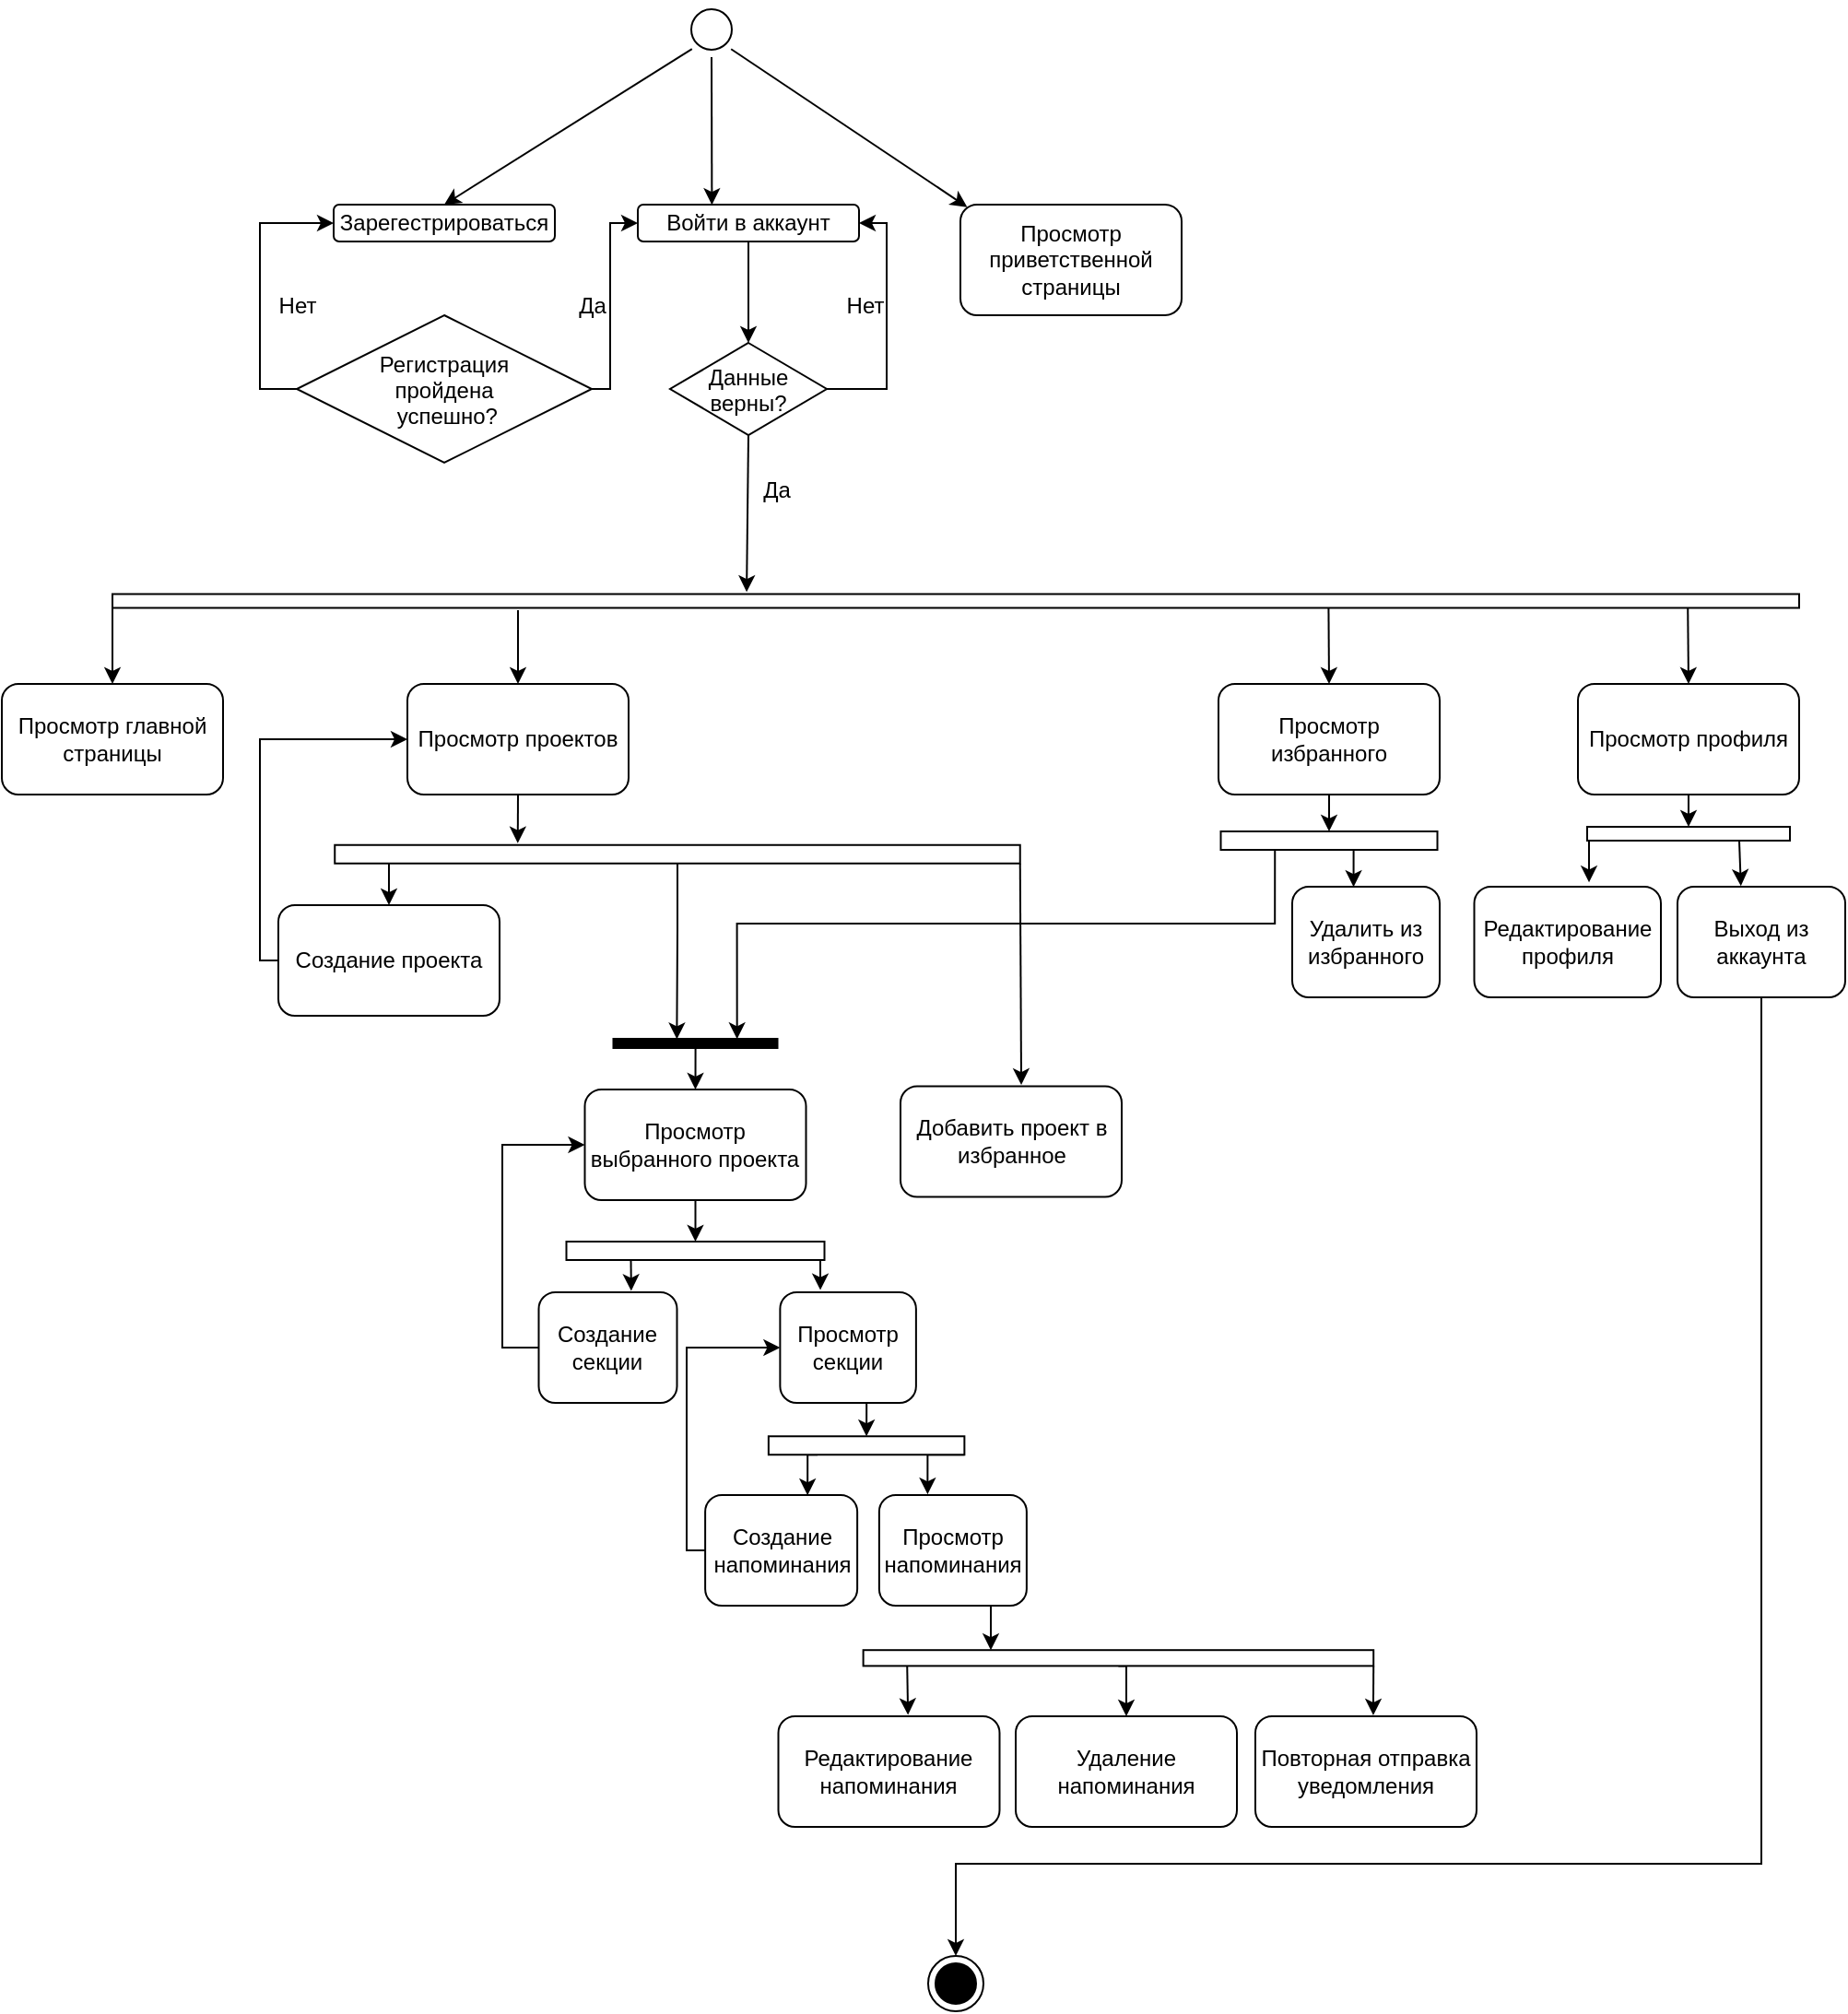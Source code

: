<mxfile version="21.3.2">
  <diagram name="Page-1" id="e7e014a7-5840-1c2e-5031-d8a46d1fe8dd">
    <mxGraphModel dx="1700" dy="994" grid="1" gridSize="10" guides="1" tooltips="1" connect="1" arrows="1" fold="1" page="1" pageScale="1" pageWidth="1169" pageHeight="826" background="none" math="0" shadow="0">
      <root>
        <mxCell id="0" />
        <mxCell id="1" parent="0" />
        <mxCell id="3fc2tc7mwUURA458JetF-53" style="rounded=0;orthogonalLoop=1;jettySize=auto;html=1;exitX=0;exitY=1;exitDx=0;exitDy=0;entryX=0.5;entryY=0;entryDx=0;entryDy=0;" edge="1" parent="1" source="3fc2tc7mwUURA458JetF-42" target="3fc2tc7mwUURA458JetF-44">
          <mxGeometry relative="1" as="geometry" />
        </mxCell>
        <mxCell id="3fc2tc7mwUURA458JetF-54" style="rounded=0;orthogonalLoop=1;jettySize=auto;html=1;exitX=0.5;exitY=1;exitDx=0;exitDy=0;entryX=0.335;entryY=0.006;entryDx=0;entryDy=0;entryPerimeter=0;" edge="1" parent="1" source="3fc2tc7mwUURA458JetF-42" target="3fc2tc7mwUURA458JetF-45">
          <mxGeometry relative="1" as="geometry" />
        </mxCell>
        <mxCell id="3fc2tc7mwUURA458JetF-55" style="rounded=0;orthogonalLoop=1;jettySize=auto;html=1;exitX=1;exitY=1;exitDx=0;exitDy=0;entryX=0.031;entryY=0.022;entryDx=0;entryDy=0;entryPerimeter=0;" edge="1" parent="1" source="3fc2tc7mwUURA458JetF-42" target="3fc2tc7mwUURA458JetF-46">
          <mxGeometry relative="1" as="geometry" />
        </mxCell>
        <mxCell id="3fc2tc7mwUURA458JetF-42" value="" style="ellipse;shape=startState;labelBackgroundColor=none;" vertex="1" parent="1">
          <mxGeometry x="510" y="50" width="30" height="30" as="geometry" />
        </mxCell>
        <mxCell id="3fc2tc7mwUURA458JetF-44" value="&lt;div&gt;Зарегестрироваться&lt;/div&gt;" style="rounded=1;whiteSpace=wrap;html=1;" vertex="1" parent="1">
          <mxGeometry x="320" y="160" width="120" height="20" as="geometry" />
        </mxCell>
        <mxCell id="3fc2tc7mwUURA458JetF-57" style="edgeStyle=orthogonalEdgeStyle;rounded=0;orthogonalLoop=1;jettySize=auto;html=1;exitX=0.5;exitY=1;exitDx=0;exitDy=0;entryX=0.5;entryY=0;entryDx=0;entryDy=0;" edge="1" parent="1" source="3fc2tc7mwUURA458JetF-45" target="3fc2tc7mwUURA458JetF-56">
          <mxGeometry relative="1" as="geometry" />
        </mxCell>
        <mxCell id="3fc2tc7mwUURA458JetF-45" value="&lt;div&gt;Войти в аккаунт&lt;/div&gt;" style="rounded=1;whiteSpace=wrap;html=1;" vertex="1" parent="1">
          <mxGeometry x="485" y="160" width="120" height="20" as="geometry" />
        </mxCell>
        <mxCell id="3fc2tc7mwUURA458JetF-46" value="&lt;div&gt;Просмотр приветственной страницы&lt;/div&gt;" style="rounded=1;whiteSpace=wrap;html=1;" vertex="1" parent="1">
          <mxGeometry x="660" y="160" width="120" height="60" as="geometry" />
        </mxCell>
        <mxCell id="3fc2tc7mwUURA458JetF-49" style="edgeStyle=orthogonalEdgeStyle;rounded=0;orthogonalLoop=1;jettySize=auto;html=1;exitX=1;exitY=0.5;exitDx=0;exitDy=0;entryX=0;entryY=0.5;entryDx=0;entryDy=0;" edge="1" parent="1" source="3fc2tc7mwUURA458JetF-47" target="3fc2tc7mwUURA458JetF-45">
          <mxGeometry relative="1" as="geometry">
            <Array as="points">
              <mxPoint x="470" y="260" />
              <mxPoint x="470" y="170" />
            </Array>
          </mxGeometry>
        </mxCell>
        <mxCell id="3fc2tc7mwUURA458JetF-50" style="edgeStyle=orthogonalEdgeStyle;rounded=0;orthogonalLoop=1;jettySize=auto;html=1;exitX=0;exitY=0.5;exitDx=0;exitDy=0;entryX=0;entryY=0.5;entryDx=0;entryDy=0;" edge="1" parent="1" source="3fc2tc7mwUURA458JetF-47" target="3fc2tc7mwUURA458JetF-44">
          <mxGeometry relative="1" as="geometry" />
        </mxCell>
        <mxCell id="3fc2tc7mwUURA458JetF-47" value="Регистрация&#xa;пройдена&#xa; успешно?" style="rhombus;labelBackgroundColor=none;" vertex="1" parent="1">
          <mxGeometry x="300" y="220" width="160" height="80" as="geometry" />
        </mxCell>
        <mxCell id="3fc2tc7mwUURA458JetF-51" value="Нет" style="text;html=1;align=center;verticalAlign=middle;resizable=0;points=[];autosize=1;strokeColor=none;fillColor=none;" vertex="1" parent="1">
          <mxGeometry x="280" y="200" width="40" height="30" as="geometry" />
        </mxCell>
        <mxCell id="3fc2tc7mwUURA458JetF-52" value="Да" style="text;html=1;align=center;verticalAlign=middle;resizable=0;points=[];autosize=1;strokeColor=none;fillColor=none;" vertex="1" parent="1">
          <mxGeometry x="440" y="200" width="40" height="30" as="geometry" />
        </mxCell>
        <mxCell id="3fc2tc7mwUURA458JetF-58" style="edgeStyle=orthogonalEdgeStyle;rounded=0;orthogonalLoop=1;jettySize=auto;html=1;exitX=1;exitY=0.5;exitDx=0;exitDy=0;entryX=1;entryY=0.5;entryDx=0;entryDy=0;" edge="1" parent="1" source="3fc2tc7mwUURA458JetF-56" target="3fc2tc7mwUURA458JetF-45">
          <mxGeometry relative="1" as="geometry">
            <Array as="points">
              <mxPoint x="620" y="260" />
              <mxPoint x="620" y="170" />
            </Array>
          </mxGeometry>
        </mxCell>
        <mxCell id="3fc2tc7mwUURA458JetF-62" style="rounded=0;orthogonalLoop=1;jettySize=auto;html=1;exitX=0.5;exitY=1;exitDx=0;exitDy=0;entryX=-0.151;entryY=0.624;entryDx=0;entryDy=0;entryPerimeter=0;" edge="1" parent="1" source="3fc2tc7mwUURA458JetF-56" target="3fc2tc7mwUURA458JetF-60">
          <mxGeometry relative="1" as="geometry" />
        </mxCell>
        <mxCell id="3fc2tc7mwUURA458JetF-56" value="Данные&#xa;верны?" style="rhombus;labelBackgroundColor=none;" vertex="1" parent="1">
          <mxGeometry x="502.5" y="235" width="85" height="50" as="geometry" />
        </mxCell>
        <mxCell id="3fc2tc7mwUURA458JetF-59" value="&lt;div&gt;Нет&lt;/div&gt;" style="text;html=1;align=center;verticalAlign=middle;resizable=0;points=[];autosize=1;strokeColor=none;fillColor=none;" vertex="1" parent="1">
          <mxGeometry x="587.5" y="200" width="40" height="30" as="geometry" />
        </mxCell>
        <mxCell id="3fc2tc7mwUURA458JetF-68" style="edgeStyle=orthogonalEdgeStyle;rounded=0;orthogonalLoop=1;jettySize=auto;html=1;exitX=1;exitY=1;exitDx=0;exitDy=0;entryX=0.5;entryY=0;entryDx=0;entryDy=0;" edge="1" parent="1" source="3fc2tc7mwUURA458JetF-60" target="3fc2tc7mwUURA458JetF-64">
          <mxGeometry relative="1" as="geometry" />
        </mxCell>
        <mxCell id="3fc2tc7mwUURA458JetF-73" style="rounded=0;orthogonalLoop=1;jettySize=auto;html=1;entryX=0.5;entryY=0;entryDx=0;entryDy=0;" edge="1" parent="1" target="3fc2tc7mwUURA458JetF-65">
          <mxGeometry relative="1" as="geometry">
            <mxPoint x="420" y="380" as="sourcePoint" />
          </mxGeometry>
        </mxCell>
        <mxCell id="3fc2tc7mwUURA458JetF-119" style="rounded=0;orthogonalLoop=1;jettySize=auto;html=1;entryX=0.5;entryY=0;entryDx=0;entryDy=0;exitX=0.999;exitY=0.279;exitDx=0;exitDy=0;exitPerimeter=0;" edge="1" parent="1" source="3fc2tc7mwUURA458JetF-60" target="3fc2tc7mwUURA458JetF-66">
          <mxGeometry relative="1" as="geometry">
            <mxPoint x="860" y="380" as="sourcePoint" />
          </mxGeometry>
        </mxCell>
        <mxCell id="3fc2tc7mwUURA458JetF-121" style="edgeStyle=orthogonalEdgeStyle;rounded=0;orthogonalLoop=1;jettySize=auto;html=1;exitX=1.024;exitY=0.066;exitDx=0;exitDy=0;entryX=0.5;entryY=0;entryDx=0;entryDy=0;exitPerimeter=0;" edge="1" parent="1" source="3fc2tc7mwUURA458JetF-60" target="3fc2tc7mwUURA458JetF-67">
          <mxGeometry relative="1" as="geometry">
            <Array as="points">
              <mxPoint x="1055" y="379" />
            </Array>
          </mxGeometry>
        </mxCell>
        <mxCell id="3fc2tc7mwUURA458JetF-60" value="" style="whiteSpace=wrap;labelBackgroundColor=none;rotation=90;" vertex="1" parent="1">
          <mxGeometry x="653.75" y="-82.5" width="7.5" height="915" as="geometry" />
        </mxCell>
        <mxCell id="3fc2tc7mwUURA458JetF-63" value="&lt;div&gt;Да&lt;/div&gt;" style="text;html=1;align=center;verticalAlign=middle;resizable=0;points=[];autosize=1;strokeColor=none;fillColor=none;" vertex="1" parent="1">
          <mxGeometry x="540" y="300" width="40" height="30" as="geometry" />
        </mxCell>
        <mxCell id="3fc2tc7mwUURA458JetF-64" value="Просмотр главной страницы" style="rounded=1;whiteSpace=wrap;html=1;" vertex="1" parent="1">
          <mxGeometry x="140" y="420" width="120" height="60" as="geometry" />
        </mxCell>
        <mxCell id="3fc2tc7mwUURA458JetF-102" style="edgeStyle=orthogonalEdgeStyle;rounded=0;orthogonalLoop=1;jettySize=auto;html=1;exitX=0.5;exitY=1;exitDx=0;exitDy=0;entryX=-0.102;entryY=0.733;entryDx=0;entryDy=0;entryPerimeter=0;" edge="1" parent="1" source="3fc2tc7mwUURA458JetF-65" target="3fc2tc7mwUURA458JetF-74">
          <mxGeometry relative="1" as="geometry" />
        </mxCell>
        <mxCell id="3fc2tc7mwUURA458JetF-65" value="Просмотр проектов" style="rounded=1;whiteSpace=wrap;html=1;" vertex="1" parent="1">
          <mxGeometry x="360" y="420" width="120" height="60" as="geometry" />
        </mxCell>
        <mxCell id="3fc2tc7mwUURA458JetF-111" style="edgeStyle=orthogonalEdgeStyle;rounded=0;orthogonalLoop=1;jettySize=auto;html=1;exitX=0.5;exitY=1;exitDx=0;exitDy=0;entryX=0;entryY=0.5;entryDx=0;entryDy=0;" edge="1" parent="1" source="3fc2tc7mwUURA458JetF-66" target="3fc2tc7mwUURA458JetF-110">
          <mxGeometry relative="1" as="geometry" />
        </mxCell>
        <mxCell id="3fc2tc7mwUURA458JetF-66" value="Просмотр избранного" style="rounded=1;whiteSpace=wrap;html=1;" vertex="1" parent="1">
          <mxGeometry x="800" y="420" width="120" height="60" as="geometry" />
        </mxCell>
        <mxCell id="3fc2tc7mwUURA458JetF-133" style="edgeStyle=orthogonalEdgeStyle;rounded=0;orthogonalLoop=1;jettySize=auto;html=1;exitX=0.5;exitY=1;exitDx=0;exitDy=0;entryX=0;entryY=0.5;entryDx=0;entryDy=0;" edge="1" parent="1" source="3fc2tc7mwUURA458JetF-67" target="3fc2tc7mwUURA458JetF-132">
          <mxGeometry relative="1" as="geometry" />
        </mxCell>
        <mxCell id="3fc2tc7mwUURA458JetF-67" value="Просмотр профиля" style="rounded=1;whiteSpace=wrap;html=1;" vertex="1" parent="1">
          <mxGeometry x="995" y="420" width="120" height="60" as="geometry" />
        </mxCell>
        <mxCell id="3fc2tc7mwUURA458JetF-103" style="edgeStyle=orthogonalEdgeStyle;rounded=0;orthogonalLoop=1;jettySize=auto;html=1;exitX=0.946;exitY=0.921;exitDx=0;exitDy=0;entryX=0.5;entryY=0;entryDx=0;entryDy=0;exitPerimeter=0;" edge="1" parent="1" source="3fc2tc7mwUURA458JetF-74" target="3fc2tc7mwUURA458JetF-76">
          <mxGeometry relative="1" as="geometry" />
        </mxCell>
        <mxCell id="3fc2tc7mwUURA458JetF-105" style="rounded=0;orthogonalLoop=1;jettySize=auto;html=1;exitX=1;exitY=0;exitDx=0;exitDy=0;entryX=0.546;entryY=-0.012;entryDx=0;entryDy=0;entryPerimeter=0;" edge="1" parent="1" source="3fc2tc7mwUURA458JetF-74" target="3fc2tc7mwUURA458JetF-101">
          <mxGeometry relative="1" as="geometry" />
        </mxCell>
        <mxCell id="3fc2tc7mwUURA458JetF-117" style="edgeStyle=orthogonalEdgeStyle;rounded=0;orthogonalLoop=1;jettySize=auto;html=1;exitX=1;exitY=0.5;exitDx=0;exitDy=0;entryX=0.388;entryY=0.454;entryDx=0;entryDy=0;entryPerimeter=0;" edge="1" parent="1" source="3fc2tc7mwUURA458JetF-74" target="3fc2tc7mwUURA458JetF-114">
          <mxGeometry relative="1" as="geometry" />
        </mxCell>
        <mxCell id="3fc2tc7mwUURA458JetF-74" value="" style="whiteSpace=wrap;labelBackgroundColor=none;rotation=90;" vertex="1" parent="1">
          <mxGeometry x="501.5" y="326.5" width="10" height="371.75" as="geometry" />
        </mxCell>
        <mxCell id="3fc2tc7mwUURA458JetF-87" style="edgeStyle=orthogonalEdgeStyle;rounded=0;orthogonalLoop=1;jettySize=auto;html=1;exitX=0;exitY=0.5;exitDx=0;exitDy=0;entryX=0;entryY=0.5;entryDx=0;entryDy=0;" edge="1" parent="1" source="3fc2tc7mwUURA458JetF-76" target="3fc2tc7mwUURA458JetF-65">
          <mxGeometry relative="1" as="geometry">
            <Array as="points">
              <mxPoint x="280" y="570" />
              <mxPoint x="280" y="450" />
            </Array>
          </mxGeometry>
        </mxCell>
        <mxCell id="3fc2tc7mwUURA458JetF-76" value="&lt;div&gt;Создание проекта&lt;/div&gt;" style="rounded=1;whiteSpace=wrap;html=1;" vertex="1" parent="1">
          <mxGeometry x="290" y="540" width="120" height="60" as="geometry" />
        </mxCell>
        <mxCell id="3fc2tc7mwUURA458JetF-90" style="edgeStyle=orthogonalEdgeStyle;rounded=0;orthogonalLoop=1;jettySize=auto;html=1;exitX=0.5;exitY=1;exitDx=0;exitDy=0;entryX=0;entryY=0.5;entryDx=0;entryDy=0;" edge="1" parent="1" source="3fc2tc7mwUURA458JetF-77" target="3fc2tc7mwUURA458JetF-80">
          <mxGeometry relative="1" as="geometry" />
        </mxCell>
        <mxCell id="3fc2tc7mwUURA458JetF-77" value="Просмотр выбранного проекта" style="rounded=1;whiteSpace=wrap;html=1;" vertex="1" parent="1">
          <mxGeometry x="456.25" y="640" width="120" height="60" as="geometry" />
        </mxCell>
        <mxCell id="3fc2tc7mwUURA458JetF-91" style="edgeStyle=orthogonalEdgeStyle;rounded=0;orthogonalLoop=1;jettySize=auto;html=1;exitX=1;exitY=0.75;exitDx=0;exitDy=0;entryX=0.669;entryY=-0.013;entryDx=0;entryDy=0;entryPerimeter=0;" edge="1" parent="1" source="3fc2tc7mwUURA458JetF-80" target="3fc2tc7mwUURA458JetF-81">
          <mxGeometry relative="1" as="geometry" />
        </mxCell>
        <mxCell id="3fc2tc7mwUURA458JetF-92" style="edgeStyle=orthogonalEdgeStyle;rounded=0;orthogonalLoop=1;jettySize=auto;html=1;exitX=1;exitY=0.25;exitDx=0;exitDy=0;entryX=0.296;entryY=-0.02;entryDx=0;entryDy=0;entryPerimeter=0;" edge="1" parent="1" source="3fc2tc7mwUURA458JetF-80" target="3fc2tc7mwUURA458JetF-83">
          <mxGeometry relative="1" as="geometry" />
        </mxCell>
        <mxCell id="3fc2tc7mwUURA458JetF-80" value="" style="whiteSpace=wrap;labelBackgroundColor=none;rotation=90;" vertex="1" parent="1">
          <mxGeometry x="511.25" y="657.5" width="10" height="140" as="geometry" />
        </mxCell>
        <mxCell id="3fc2tc7mwUURA458JetF-96" style="edgeStyle=orthogonalEdgeStyle;rounded=0;orthogonalLoop=1;jettySize=auto;html=1;exitX=0;exitY=0.5;exitDx=0;exitDy=0;entryX=0;entryY=0.5;entryDx=0;entryDy=0;" edge="1" parent="1" source="3fc2tc7mwUURA458JetF-81" target="3fc2tc7mwUURA458JetF-77">
          <mxGeometry relative="1" as="geometry">
            <Array as="points">
              <mxPoint x="411.5" y="780" />
              <mxPoint x="411.5" y="670" />
            </Array>
          </mxGeometry>
        </mxCell>
        <mxCell id="3fc2tc7mwUURA458JetF-81" value="Создание секции" style="rounded=1;whiteSpace=wrap;html=1;" vertex="1" parent="1">
          <mxGeometry x="431.25" y="750" width="75" height="60" as="geometry" />
        </mxCell>
        <mxCell id="3fc2tc7mwUURA458JetF-99" style="edgeStyle=orthogonalEdgeStyle;rounded=0;orthogonalLoop=1;jettySize=auto;html=1;exitX=0;exitY=0.5;exitDx=0;exitDy=0;entryX=0;entryY=0.5;entryDx=0;entryDy=0;" edge="1" parent="1" source="3fc2tc7mwUURA458JetF-82" target="3fc2tc7mwUURA458JetF-83">
          <mxGeometry relative="1" as="geometry">
            <Array as="points">
              <mxPoint x="511.5" y="890" />
              <mxPoint x="511.5" y="780" />
            </Array>
          </mxGeometry>
        </mxCell>
        <mxCell id="3fc2tc7mwUURA458JetF-82" value="Создание напоминания" style="rounded=1;whiteSpace=wrap;html=1;" vertex="1" parent="1">
          <mxGeometry x="521.56" y="860" width="82.5" height="60" as="geometry" />
        </mxCell>
        <mxCell id="3fc2tc7mwUURA458JetF-93" style="edgeStyle=orthogonalEdgeStyle;rounded=0;orthogonalLoop=1;jettySize=auto;html=1;exitX=0.5;exitY=1;exitDx=0;exitDy=0;entryX=0;entryY=0.5;entryDx=0;entryDy=0;" edge="1" parent="1" source="3fc2tc7mwUURA458JetF-83" target="3fc2tc7mwUURA458JetF-84">
          <mxGeometry relative="1" as="geometry" />
        </mxCell>
        <mxCell id="3fc2tc7mwUURA458JetF-83" value="Просмотр секции" style="rounded=1;whiteSpace=wrap;html=1;" vertex="1" parent="1">
          <mxGeometry x="562.19" y="750" width="73.75" height="60" as="geometry" />
        </mxCell>
        <mxCell id="3fc2tc7mwUURA458JetF-98" style="edgeStyle=orthogonalEdgeStyle;rounded=0;orthogonalLoop=1;jettySize=auto;html=1;exitX=1;exitY=0.75;exitDx=0;exitDy=0;entryX=0.673;entryY=0.002;entryDx=0;entryDy=0;entryPerimeter=0;" edge="1" parent="1" source="3fc2tc7mwUURA458JetF-84" target="3fc2tc7mwUURA458JetF-82">
          <mxGeometry relative="1" as="geometry" />
        </mxCell>
        <mxCell id="3fc2tc7mwUURA458JetF-100" style="edgeStyle=orthogonalEdgeStyle;rounded=0;orthogonalLoop=1;jettySize=auto;html=1;exitX=1;exitY=0;exitDx=0;exitDy=0;entryX=0.328;entryY=-0.007;entryDx=0;entryDy=0;entryPerimeter=0;" edge="1" parent="1" source="3fc2tc7mwUURA458JetF-84" target="3fc2tc7mwUURA458JetF-85">
          <mxGeometry relative="1" as="geometry" />
        </mxCell>
        <mxCell id="3fc2tc7mwUURA458JetF-84" value="" style="whiteSpace=wrap;labelBackgroundColor=none;rotation=90;" vertex="1" parent="1">
          <mxGeometry x="604.06" y="780" width="10" height="106.25" as="geometry" />
        </mxCell>
        <mxCell id="3fc2tc7mwUURA458JetF-126" style="edgeStyle=orthogonalEdgeStyle;rounded=0;orthogonalLoop=1;jettySize=auto;html=1;exitX=0.5;exitY=1;exitDx=0;exitDy=0;entryX=0;entryY=0.75;entryDx=0;entryDy=0;" edge="1" parent="1" source="3fc2tc7mwUURA458JetF-85" target="3fc2tc7mwUURA458JetF-125">
          <mxGeometry relative="1" as="geometry" />
        </mxCell>
        <mxCell id="3fc2tc7mwUURA458JetF-85" value="Просмотр напоминания" style="rounded=1;whiteSpace=wrap;html=1;" vertex="1" parent="1">
          <mxGeometry x="615.94" y="860" width="80" height="60" as="geometry" />
        </mxCell>
        <mxCell id="3fc2tc7mwUURA458JetF-101" value="Добавить проект в избранное" style="rounded=1;whiteSpace=wrap;html=1;" vertex="1" parent="1">
          <mxGeometry x="627.5" y="638.25" width="120" height="60" as="geometry" />
        </mxCell>
        <mxCell id="3fc2tc7mwUURA458JetF-109" value="Удалить из избранного" style="rounded=1;whiteSpace=wrap;html=1;" vertex="1" parent="1">
          <mxGeometry x="840" y="530" width="80" height="60" as="geometry" />
        </mxCell>
        <mxCell id="3fc2tc7mwUURA458JetF-113" style="edgeStyle=orthogonalEdgeStyle;rounded=0;orthogonalLoop=1;jettySize=auto;html=1;exitX=1;exitY=0.5;exitDx=0;exitDy=0;entryX=0.416;entryY=0.002;entryDx=0;entryDy=0;entryPerimeter=0;" edge="1" parent="1" source="3fc2tc7mwUURA458JetF-110" target="3fc2tc7mwUURA458JetF-109">
          <mxGeometry relative="1" as="geometry">
            <Array as="points" />
          </mxGeometry>
        </mxCell>
        <mxCell id="3fc2tc7mwUURA458JetF-118" style="edgeStyle=orthogonalEdgeStyle;rounded=0;orthogonalLoop=1;jettySize=auto;html=1;exitX=1;exitY=0.75;exitDx=0;exitDy=0;entryX=0.751;entryY=0.453;entryDx=0;entryDy=0;entryPerimeter=0;" edge="1" parent="1" source="3fc2tc7mwUURA458JetF-110" target="3fc2tc7mwUURA458JetF-114">
          <mxGeometry relative="1" as="geometry" />
        </mxCell>
        <mxCell id="3fc2tc7mwUURA458JetF-110" value="" style="whiteSpace=wrap;labelBackgroundColor=none;rotation=90;" vertex="1" parent="1">
          <mxGeometry x="855" y="446.25" width="10" height="117.5" as="geometry" />
        </mxCell>
        <mxCell id="3fc2tc7mwUURA458JetF-116" style="edgeStyle=orthogonalEdgeStyle;rounded=0;orthogonalLoop=1;jettySize=auto;html=1;exitX=0.25;exitY=0.5;exitDx=0;exitDy=0;exitPerimeter=0;entryX=0.5;entryY=0;entryDx=0;entryDy=0;" edge="1" parent="1" source="3fc2tc7mwUURA458JetF-114" target="3fc2tc7mwUURA458JetF-77">
          <mxGeometry relative="1" as="geometry" />
        </mxCell>
        <mxCell id="3fc2tc7mwUURA458JetF-114" value="" style="shape=line;strokeWidth=6;rotation=0;labelBackgroundColor=none;" vertex="1" parent="1">
          <mxGeometry x="471.25" y="590" width="90" height="50" as="geometry" />
        </mxCell>
        <mxCell id="3fc2tc7mwUURA458JetF-130" style="edgeStyle=orthogonalEdgeStyle;rounded=0;orthogonalLoop=1;jettySize=auto;html=1;exitX=0.994;exitY=0.914;exitDx=0;exitDy=0;entryX=0.586;entryY=-0.013;entryDx=0;entryDy=0;entryPerimeter=0;exitPerimeter=0;" edge="1" parent="1" source="3fc2tc7mwUURA458JetF-125" target="3fc2tc7mwUURA458JetF-129">
          <mxGeometry relative="1" as="geometry" />
        </mxCell>
        <mxCell id="3fc2tc7mwUURA458JetF-143" style="edgeStyle=orthogonalEdgeStyle;rounded=0;orthogonalLoop=1;jettySize=auto;html=1;exitX=1;exitY=0.5;exitDx=0;exitDy=0;entryX=0.5;entryY=0;entryDx=0;entryDy=0;" edge="1" parent="1" source="3fc2tc7mwUURA458JetF-125" target="3fc2tc7mwUURA458JetF-127">
          <mxGeometry relative="1" as="geometry" />
        </mxCell>
        <mxCell id="3fc2tc7mwUURA458JetF-145" style="edgeStyle=orthogonalEdgeStyle;rounded=0;orthogonalLoop=1;jettySize=auto;html=1;exitX=1;exitY=0;exitDx=0;exitDy=0;entryX=0.533;entryY=-0.009;entryDx=0;entryDy=0;entryPerimeter=0;" edge="1" parent="1" source="3fc2tc7mwUURA458JetF-125" target="3fc2tc7mwUURA458JetF-144">
          <mxGeometry relative="1" as="geometry" />
        </mxCell>
        <mxCell id="3fc2tc7mwUURA458JetF-125" value="" style="whiteSpace=wrap;labelBackgroundColor=none;rotation=90;" vertex="1" parent="1">
          <mxGeometry x="741.41" y="810" width="8.59" height="276.79" as="geometry" />
        </mxCell>
        <mxCell id="3fc2tc7mwUURA458JetF-127" value="Удаление напоминания" style="rounded=1;whiteSpace=wrap;html=1;" vertex="1" parent="1">
          <mxGeometry x="690" y="980" width="120" height="60" as="geometry" />
        </mxCell>
        <mxCell id="3fc2tc7mwUURA458JetF-129" value="Редактирование напоминания" style="rounded=1;whiteSpace=wrap;html=1;" vertex="1" parent="1">
          <mxGeometry x="561.25" y="980" width="120" height="60" as="geometry" />
        </mxCell>
        <mxCell id="3fc2tc7mwUURA458JetF-137" style="edgeStyle=orthogonalEdgeStyle;rounded=0;orthogonalLoop=1;jettySize=auto;html=1;exitX=1;exitY=1;exitDx=0;exitDy=0;entryX=0.615;entryY=-0.039;entryDx=0;entryDy=0;entryPerimeter=0;" edge="1" parent="1" source="3fc2tc7mwUURA458JetF-132" target="3fc2tc7mwUURA458JetF-134">
          <mxGeometry relative="1" as="geometry" />
        </mxCell>
        <mxCell id="3fc2tc7mwUURA458JetF-138" style="edgeStyle=orthogonalEdgeStyle;rounded=0;orthogonalLoop=1;jettySize=auto;html=1;exitX=1;exitY=0.25;exitDx=0;exitDy=0;entryX=0.378;entryY=-0.007;entryDx=0;entryDy=0;entryPerimeter=0;" edge="1" parent="1" source="3fc2tc7mwUURA458JetF-132" target="3fc2tc7mwUURA458JetF-135">
          <mxGeometry relative="1" as="geometry" />
        </mxCell>
        <mxCell id="3fc2tc7mwUURA458JetF-132" value="" style="whiteSpace=wrap;labelBackgroundColor=none;rotation=90;" vertex="1" parent="1">
          <mxGeometry x="1051.25" y="446.25" width="7.5" height="110" as="geometry" />
        </mxCell>
        <mxCell id="3fc2tc7mwUURA458JetF-134" value="Редактирование профиля" style="rounded=1;whiteSpace=wrap;html=1;" vertex="1" parent="1">
          <mxGeometry x="938.75" y="530" width="101.25" height="60" as="geometry" />
        </mxCell>
        <mxCell id="3fc2tc7mwUURA458JetF-141" style="edgeStyle=orthogonalEdgeStyle;rounded=0;orthogonalLoop=1;jettySize=auto;html=1;exitX=0.5;exitY=1;exitDx=0;exitDy=0;entryX=0.5;entryY=0;entryDx=0;entryDy=0;" edge="1" parent="1" source="3fc2tc7mwUURA458JetF-135" target="3fc2tc7mwUURA458JetF-139">
          <mxGeometry relative="1" as="geometry">
            <Array as="points">
              <mxPoint x="1094" y="1060" />
              <mxPoint x="658" y="1060" />
            </Array>
          </mxGeometry>
        </mxCell>
        <mxCell id="3fc2tc7mwUURA458JetF-135" value="Выход из аккаунта" style="rounded=1;whiteSpace=wrap;html=1;" vertex="1" parent="1">
          <mxGeometry x="1049" y="530" width="91" height="60" as="geometry" />
        </mxCell>
        <mxCell id="3fc2tc7mwUURA458JetF-139" value="" style="ellipse;shape=endState;labelBackgroundColor=none;fillColor=#000000;" vertex="1" parent="1">
          <mxGeometry x="642.5" y="1110" width="30" height="30" as="geometry" />
        </mxCell>
        <mxCell id="3fc2tc7mwUURA458JetF-144" value="&lt;div&gt;Повторная отправка уведомления&lt;/div&gt;" style="rounded=1;whiteSpace=wrap;html=1;" vertex="1" parent="1">
          <mxGeometry x="820" y="980" width="120" height="60" as="geometry" />
        </mxCell>
      </root>
    </mxGraphModel>
  </diagram>
</mxfile>
